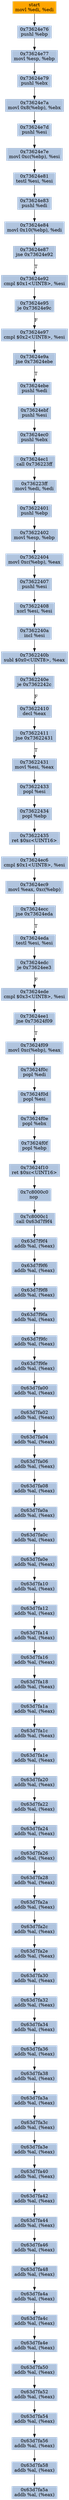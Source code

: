 digraph G {
node[shape=rectangle,style=filled,fillcolor=lightsteelblue,color=lightsteelblue]
bgcolor="transparent"
a0x73624e74movl_edi_edi[label="start\nmovl %edi, %edi",color="lightgrey",fillcolor="orange"];
a0x73624e76pushl_ebp[label="0x73624e76\npushl %ebp"];
a0x73624e77movl_esp_ebp[label="0x73624e77\nmovl %esp, %ebp"];
a0x73624e79pushl_ebx[label="0x73624e79\npushl %ebx"];
a0x73624e7amovl_0x8ebp__ebx[label="0x73624e7a\nmovl 0x8(%ebp), %ebx"];
a0x73624e7dpushl_esi[label="0x73624e7d\npushl %esi"];
a0x73624e7emovl_0xcebp__esi[label="0x73624e7e\nmovl 0xc(%ebp), %esi"];
a0x73624e81testl_esi_esi[label="0x73624e81\ntestl %esi, %esi"];
a0x73624e83pushl_edi[label="0x73624e83\npushl %edi"];
a0x73624e84movl_0x10ebp__edi[label="0x73624e84\nmovl 0x10(%ebp), %edi"];
a0x73624e87jne_0x73624e92[label="0x73624e87\njne 0x73624e92"];
a0x73624e92cmpl_0x1UINT8_esi[label="0x73624e92\ncmpl $0x1<UINT8>, %esi"];
a0x73624e95je_0x73624e9c[label="0x73624e95\nje 0x73624e9c"];
a0x73624e97cmpl_0x2UINT8_esi[label="0x73624e97\ncmpl $0x2<UINT8>, %esi"];
a0x73624e9ajne_0x73624ebe[label="0x73624e9a\njne 0x73624ebe"];
a0x73624ebepushl_edi[label="0x73624ebe\npushl %edi"];
a0x73624ebfpushl_esi[label="0x73624ebf\npushl %esi"];
a0x73624ec0pushl_ebx[label="0x73624ec0\npushl %ebx"];
a0x73624ec1call_0x736223ff[label="0x73624ec1\ncall 0x736223ff"];
a0x736223ffmovl_edi_edi[label="0x736223ff\nmovl %edi, %edi"];
a0x73622401pushl_ebp[label="0x73622401\npushl %ebp"];
a0x73622402movl_esp_ebp[label="0x73622402\nmovl %esp, %ebp"];
a0x73622404movl_0xcebp__eax[label="0x73622404\nmovl 0xc(%ebp), %eax"];
a0x73622407pushl_esi[label="0x73622407\npushl %esi"];
a0x73622408xorl_esi_esi[label="0x73622408\nxorl %esi, %esi"];
a0x7362240aincl_esi[label="0x7362240a\nincl %esi"];
a0x7362240bsubl_0x0UINT8_eax[label="0x7362240b\nsubl $0x0<UINT8>, %eax"];
a0x7362240eje_0x7362242c[label="0x7362240e\nje 0x7362242c"];
a0x73622410decl_eax[label="0x73622410\ndecl %eax"];
a0x73622411jne_0x73622431[label="0x73622411\njne 0x73622431"];
a0x73622431movl_esi_eax[label="0x73622431\nmovl %esi, %eax"];
a0x73622433popl_esi[label="0x73622433\npopl %esi"];
a0x73622434popl_ebp[label="0x73622434\npopl %ebp"];
a0x73622435ret_0xcUINT16[label="0x73622435\nret $0xc<UINT16>"];
a0x73624ec6cmpl_0x1UINT8_esi[label="0x73624ec6\ncmpl $0x1<UINT8>, %esi"];
a0x73624ec9movl_eax_0xcebp_[label="0x73624ec9\nmovl %eax, 0xc(%ebp)"];
a0x73624eccjne_0x73624eda[label="0x73624ecc\njne 0x73624eda"];
a0x73624edatestl_esi_esi[label="0x73624eda\ntestl %esi, %esi"];
a0x73624edcje_0x73624ee3[label="0x73624edc\nje 0x73624ee3"];
a0x73624edecmpl_0x3UINT8_esi[label="0x73624ede\ncmpl $0x3<UINT8>, %esi"];
a0x73624ee1jne_0x73624f09[label="0x73624ee1\njne 0x73624f09"];
a0x73624f09movl_0xcebp__eax[label="0x73624f09\nmovl 0xc(%ebp), %eax"];
a0x73624f0cpopl_edi[label="0x73624f0c\npopl %edi"];
a0x73624f0dpopl_esi[label="0x73624f0d\npopl %esi"];
a0x73624f0epopl_ebx[label="0x73624f0e\npopl %ebx"];
a0x73624f0fpopl_ebp[label="0x73624f0f\npopl %ebp"];
a0x73624f10ret_0xcUINT16[label="0x73624f10\nret $0xc<UINT16>"];
a0x7c8000c0nop_[label="0x7c8000c0\nnop "];
a0x7c8000c1call_0x63d7f9f4[label="0x7c8000c1\ncall 0x63d7f9f4"];
a0x63d7f9f4addb_al_eax_[label="0x63d7f9f4\naddb %al, (%eax)"];
a0x63d7f9f6addb_al_eax_[label="0x63d7f9f6\naddb %al, (%eax)"];
a0x63d7f9f8addb_al_eax_[label="0x63d7f9f8\naddb %al, (%eax)"];
a0x63d7f9faaddb_al_eax_[label="0x63d7f9fa\naddb %al, (%eax)"];
a0x63d7f9fcaddb_al_eax_[label="0x63d7f9fc\naddb %al, (%eax)"];
a0x63d7f9feaddb_al_eax_[label="0x63d7f9fe\naddb %al, (%eax)"];
a0x63d7fa00addb_al_eax_[label="0x63d7fa00\naddb %al, (%eax)"];
a0x63d7fa02addb_al_eax_[label="0x63d7fa02\naddb %al, (%eax)"];
a0x63d7fa04addb_al_eax_[label="0x63d7fa04\naddb %al, (%eax)"];
a0x63d7fa06addb_al_eax_[label="0x63d7fa06\naddb %al, (%eax)"];
a0x63d7fa08addb_al_eax_[label="0x63d7fa08\naddb %al, (%eax)"];
a0x63d7fa0aaddb_al_eax_[label="0x63d7fa0a\naddb %al, (%eax)"];
a0x63d7fa0caddb_al_eax_[label="0x63d7fa0c\naddb %al, (%eax)"];
a0x63d7fa0eaddb_al_eax_[label="0x63d7fa0e\naddb %al, (%eax)"];
a0x63d7fa10addb_al_eax_[label="0x63d7fa10\naddb %al, (%eax)"];
a0x63d7fa12addb_al_eax_[label="0x63d7fa12\naddb %al, (%eax)"];
a0x63d7fa14addb_al_eax_[label="0x63d7fa14\naddb %al, (%eax)"];
a0x63d7fa16addb_al_eax_[label="0x63d7fa16\naddb %al, (%eax)"];
a0x63d7fa18addb_al_eax_[label="0x63d7fa18\naddb %al, (%eax)"];
a0x63d7fa1aaddb_al_eax_[label="0x63d7fa1a\naddb %al, (%eax)"];
a0x63d7fa1caddb_al_eax_[label="0x63d7fa1c\naddb %al, (%eax)"];
a0x63d7fa1eaddb_al_eax_[label="0x63d7fa1e\naddb %al, (%eax)"];
a0x63d7fa20addb_al_eax_[label="0x63d7fa20\naddb %al, (%eax)"];
a0x63d7fa22addb_al_eax_[label="0x63d7fa22\naddb %al, (%eax)"];
a0x63d7fa24addb_al_eax_[label="0x63d7fa24\naddb %al, (%eax)"];
a0x63d7fa26addb_al_eax_[label="0x63d7fa26\naddb %al, (%eax)"];
a0x63d7fa28addb_al_eax_[label="0x63d7fa28\naddb %al, (%eax)"];
a0x63d7fa2aaddb_al_eax_[label="0x63d7fa2a\naddb %al, (%eax)"];
a0x63d7fa2caddb_al_eax_[label="0x63d7fa2c\naddb %al, (%eax)"];
a0x63d7fa2eaddb_al_eax_[label="0x63d7fa2e\naddb %al, (%eax)"];
a0x63d7fa30addb_al_eax_[label="0x63d7fa30\naddb %al, (%eax)"];
a0x63d7fa32addb_al_eax_[label="0x63d7fa32\naddb %al, (%eax)"];
a0x63d7fa34addb_al_eax_[label="0x63d7fa34\naddb %al, (%eax)"];
a0x63d7fa36addb_al_eax_[label="0x63d7fa36\naddb %al, (%eax)"];
a0x63d7fa38addb_al_eax_[label="0x63d7fa38\naddb %al, (%eax)"];
a0x63d7fa3aaddb_al_eax_[label="0x63d7fa3a\naddb %al, (%eax)"];
a0x63d7fa3caddb_al_eax_[label="0x63d7fa3c\naddb %al, (%eax)"];
a0x63d7fa3eaddb_al_eax_[label="0x63d7fa3e\naddb %al, (%eax)"];
a0x63d7fa40addb_al_eax_[label="0x63d7fa40\naddb %al, (%eax)"];
a0x63d7fa42addb_al_eax_[label="0x63d7fa42\naddb %al, (%eax)"];
a0x63d7fa44addb_al_eax_[label="0x63d7fa44\naddb %al, (%eax)"];
a0x63d7fa46addb_al_eax_[label="0x63d7fa46\naddb %al, (%eax)"];
a0x63d7fa48addb_al_eax_[label="0x63d7fa48\naddb %al, (%eax)"];
a0x63d7fa4aaddb_al_eax_[label="0x63d7fa4a\naddb %al, (%eax)"];
a0x63d7fa4caddb_al_eax_[label="0x63d7fa4c\naddb %al, (%eax)"];
a0x63d7fa4eaddb_al_eax_[label="0x63d7fa4e\naddb %al, (%eax)"];
a0x63d7fa50addb_al_eax_[label="0x63d7fa50\naddb %al, (%eax)"];
a0x63d7fa52addb_al_eax_[label="0x63d7fa52\naddb %al, (%eax)"];
a0x63d7fa54addb_al_eax_[label="0x63d7fa54\naddb %al, (%eax)"];
a0x63d7fa56addb_al_eax_[label="0x63d7fa56\naddb %al, (%eax)"];
a0x63d7fa58addb_al_eax_[label="0x63d7fa58\naddb %al, (%eax)"];
a0x63d7fa5aaddb_al_eax_[label="0x63d7fa5a\naddb %al, (%eax)"];
a0x73624e74movl_edi_edi -> a0x73624e76pushl_ebp [color="#000000"];
a0x73624e76pushl_ebp -> a0x73624e77movl_esp_ebp [color="#000000"];
a0x73624e77movl_esp_ebp -> a0x73624e79pushl_ebx [color="#000000"];
a0x73624e79pushl_ebx -> a0x73624e7amovl_0x8ebp__ebx [color="#000000"];
a0x73624e7amovl_0x8ebp__ebx -> a0x73624e7dpushl_esi [color="#000000"];
a0x73624e7dpushl_esi -> a0x73624e7emovl_0xcebp__esi [color="#000000"];
a0x73624e7emovl_0xcebp__esi -> a0x73624e81testl_esi_esi [color="#000000"];
a0x73624e81testl_esi_esi -> a0x73624e83pushl_edi [color="#000000"];
a0x73624e83pushl_edi -> a0x73624e84movl_0x10ebp__edi [color="#000000"];
a0x73624e84movl_0x10ebp__edi -> a0x73624e87jne_0x73624e92 [color="#000000"];
a0x73624e87jne_0x73624e92 -> a0x73624e92cmpl_0x1UINT8_esi [color="#000000",label="T"];
a0x73624e92cmpl_0x1UINT8_esi -> a0x73624e95je_0x73624e9c [color="#000000"];
a0x73624e95je_0x73624e9c -> a0x73624e97cmpl_0x2UINT8_esi [color="#000000",label="F"];
a0x73624e97cmpl_0x2UINT8_esi -> a0x73624e9ajne_0x73624ebe [color="#000000"];
a0x73624e9ajne_0x73624ebe -> a0x73624ebepushl_edi [color="#000000",label="T"];
a0x73624ebepushl_edi -> a0x73624ebfpushl_esi [color="#000000"];
a0x73624ebfpushl_esi -> a0x73624ec0pushl_ebx [color="#000000"];
a0x73624ec0pushl_ebx -> a0x73624ec1call_0x736223ff [color="#000000"];
a0x73624ec1call_0x736223ff -> a0x736223ffmovl_edi_edi [color="#000000"];
a0x736223ffmovl_edi_edi -> a0x73622401pushl_ebp [color="#000000"];
a0x73622401pushl_ebp -> a0x73622402movl_esp_ebp [color="#000000"];
a0x73622402movl_esp_ebp -> a0x73622404movl_0xcebp__eax [color="#000000"];
a0x73622404movl_0xcebp__eax -> a0x73622407pushl_esi [color="#000000"];
a0x73622407pushl_esi -> a0x73622408xorl_esi_esi [color="#000000"];
a0x73622408xorl_esi_esi -> a0x7362240aincl_esi [color="#000000"];
a0x7362240aincl_esi -> a0x7362240bsubl_0x0UINT8_eax [color="#000000"];
a0x7362240bsubl_0x0UINT8_eax -> a0x7362240eje_0x7362242c [color="#000000"];
a0x7362240eje_0x7362242c -> a0x73622410decl_eax [color="#000000",label="F"];
a0x73622410decl_eax -> a0x73622411jne_0x73622431 [color="#000000"];
a0x73622411jne_0x73622431 -> a0x73622431movl_esi_eax [color="#000000",label="T"];
a0x73622431movl_esi_eax -> a0x73622433popl_esi [color="#000000"];
a0x73622433popl_esi -> a0x73622434popl_ebp [color="#000000"];
a0x73622434popl_ebp -> a0x73622435ret_0xcUINT16 [color="#000000"];
a0x73622435ret_0xcUINT16 -> a0x73624ec6cmpl_0x1UINT8_esi [color="#000000"];
a0x73624ec6cmpl_0x1UINT8_esi -> a0x73624ec9movl_eax_0xcebp_ [color="#000000"];
a0x73624ec9movl_eax_0xcebp_ -> a0x73624eccjne_0x73624eda [color="#000000"];
a0x73624eccjne_0x73624eda -> a0x73624edatestl_esi_esi [color="#000000",label="T"];
a0x73624edatestl_esi_esi -> a0x73624edcje_0x73624ee3 [color="#000000"];
a0x73624edcje_0x73624ee3 -> a0x73624edecmpl_0x3UINT8_esi [color="#000000",label="F"];
a0x73624edecmpl_0x3UINT8_esi -> a0x73624ee1jne_0x73624f09 [color="#000000"];
a0x73624ee1jne_0x73624f09 -> a0x73624f09movl_0xcebp__eax [color="#000000",label="T"];
a0x73624f09movl_0xcebp__eax -> a0x73624f0cpopl_edi [color="#000000"];
a0x73624f0cpopl_edi -> a0x73624f0dpopl_esi [color="#000000"];
a0x73624f0dpopl_esi -> a0x73624f0epopl_ebx [color="#000000"];
a0x73624f0epopl_ebx -> a0x73624f0fpopl_ebp [color="#000000"];
a0x73624f0fpopl_ebp -> a0x73624f10ret_0xcUINT16 [color="#000000"];
a0x73624f10ret_0xcUINT16 -> a0x7c8000c0nop_ [color="#000000"];
a0x7c8000c0nop_ -> a0x7c8000c1call_0x63d7f9f4 [color="#000000"];
a0x7c8000c1call_0x63d7f9f4 -> a0x63d7f9f4addb_al_eax_ [color="#000000"];
a0x63d7f9f4addb_al_eax_ -> a0x63d7f9f6addb_al_eax_ [color="#000000"];
a0x63d7f9f6addb_al_eax_ -> a0x63d7f9f8addb_al_eax_ [color="#000000"];
a0x63d7f9f8addb_al_eax_ -> a0x63d7f9faaddb_al_eax_ [color="#000000"];
a0x63d7f9faaddb_al_eax_ -> a0x63d7f9fcaddb_al_eax_ [color="#000000"];
a0x63d7f9fcaddb_al_eax_ -> a0x63d7f9feaddb_al_eax_ [color="#000000"];
a0x63d7f9feaddb_al_eax_ -> a0x63d7fa00addb_al_eax_ [color="#000000"];
a0x63d7fa00addb_al_eax_ -> a0x63d7fa02addb_al_eax_ [color="#000000"];
a0x63d7fa02addb_al_eax_ -> a0x63d7fa04addb_al_eax_ [color="#000000"];
a0x63d7fa04addb_al_eax_ -> a0x63d7fa06addb_al_eax_ [color="#000000"];
a0x63d7fa06addb_al_eax_ -> a0x63d7fa08addb_al_eax_ [color="#000000"];
a0x63d7fa08addb_al_eax_ -> a0x63d7fa0aaddb_al_eax_ [color="#000000"];
a0x63d7fa0aaddb_al_eax_ -> a0x63d7fa0caddb_al_eax_ [color="#000000"];
a0x63d7fa0caddb_al_eax_ -> a0x63d7fa0eaddb_al_eax_ [color="#000000"];
a0x63d7fa0eaddb_al_eax_ -> a0x63d7fa10addb_al_eax_ [color="#000000"];
a0x63d7fa10addb_al_eax_ -> a0x63d7fa12addb_al_eax_ [color="#000000"];
a0x63d7fa12addb_al_eax_ -> a0x63d7fa14addb_al_eax_ [color="#000000"];
a0x63d7fa14addb_al_eax_ -> a0x63d7fa16addb_al_eax_ [color="#000000"];
a0x63d7fa16addb_al_eax_ -> a0x63d7fa18addb_al_eax_ [color="#000000"];
a0x63d7fa18addb_al_eax_ -> a0x63d7fa1aaddb_al_eax_ [color="#000000"];
a0x63d7fa1aaddb_al_eax_ -> a0x63d7fa1caddb_al_eax_ [color="#000000"];
a0x63d7fa1caddb_al_eax_ -> a0x63d7fa1eaddb_al_eax_ [color="#000000"];
a0x63d7fa1eaddb_al_eax_ -> a0x63d7fa20addb_al_eax_ [color="#000000"];
a0x63d7fa20addb_al_eax_ -> a0x63d7fa22addb_al_eax_ [color="#000000"];
a0x63d7fa22addb_al_eax_ -> a0x63d7fa24addb_al_eax_ [color="#000000"];
a0x63d7fa24addb_al_eax_ -> a0x63d7fa26addb_al_eax_ [color="#000000"];
a0x63d7fa26addb_al_eax_ -> a0x63d7fa28addb_al_eax_ [color="#000000"];
a0x63d7fa28addb_al_eax_ -> a0x63d7fa2aaddb_al_eax_ [color="#000000"];
a0x63d7fa2aaddb_al_eax_ -> a0x63d7fa2caddb_al_eax_ [color="#000000"];
a0x63d7fa2caddb_al_eax_ -> a0x63d7fa2eaddb_al_eax_ [color="#000000"];
a0x63d7fa2eaddb_al_eax_ -> a0x63d7fa30addb_al_eax_ [color="#000000"];
a0x63d7fa30addb_al_eax_ -> a0x63d7fa32addb_al_eax_ [color="#000000"];
a0x63d7fa32addb_al_eax_ -> a0x63d7fa34addb_al_eax_ [color="#000000"];
a0x63d7fa34addb_al_eax_ -> a0x63d7fa36addb_al_eax_ [color="#000000"];
a0x63d7fa36addb_al_eax_ -> a0x63d7fa38addb_al_eax_ [color="#000000"];
a0x63d7fa38addb_al_eax_ -> a0x63d7fa3aaddb_al_eax_ [color="#000000"];
a0x63d7fa3aaddb_al_eax_ -> a0x63d7fa3caddb_al_eax_ [color="#000000"];
a0x63d7fa3caddb_al_eax_ -> a0x63d7fa3eaddb_al_eax_ [color="#000000"];
a0x63d7fa3eaddb_al_eax_ -> a0x63d7fa40addb_al_eax_ [color="#000000"];
a0x63d7fa40addb_al_eax_ -> a0x63d7fa42addb_al_eax_ [color="#000000"];
a0x63d7fa42addb_al_eax_ -> a0x63d7fa44addb_al_eax_ [color="#000000"];
a0x63d7fa44addb_al_eax_ -> a0x63d7fa46addb_al_eax_ [color="#000000"];
a0x63d7fa46addb_al_eax_ -> a0x63d7fa48addb_al_eax_ [color="#000000"];
a0x63d7fa48addb_al_eax_ -> a0x63d7fa4aaddb_al_eax_ [color="#000000"];
a0x63d7fa4aaddb_al_eax_ -> a0x63d7fa4caddb_al_eax_ [color="#000000"];
a0x63d7fa4caddb_al_eax_ -> a0x63d7fa4eaddb_al_eax_ [color="#000000"];
a0x63d7fa4eaddb_al_eax_ -> a0x63d7fa50addb_al_eax_ [color="#000000"];
a0x63d7fa50addb_al_eax_ -> a0x63d7fa52addb_al_eax_ [color="#000000"];
a0x63d7fa52addb_al_eax_ -> a0x63d7fa54addb_al_eax_ [color="#000000"];
a0x63d7fa54addb_al_eax_ -> a0x63d7fa56addb_al_eax_ [color="#000000"];
a0x63d7fa56addb_al_eax_ -> a0x63d7fa58addb_al_eax_ [color="#000000"];
a0x63d7fa58addb_al_eax_ -> a0x63d7fa5aaddb_al_eax_ [color="#000000"];
}
